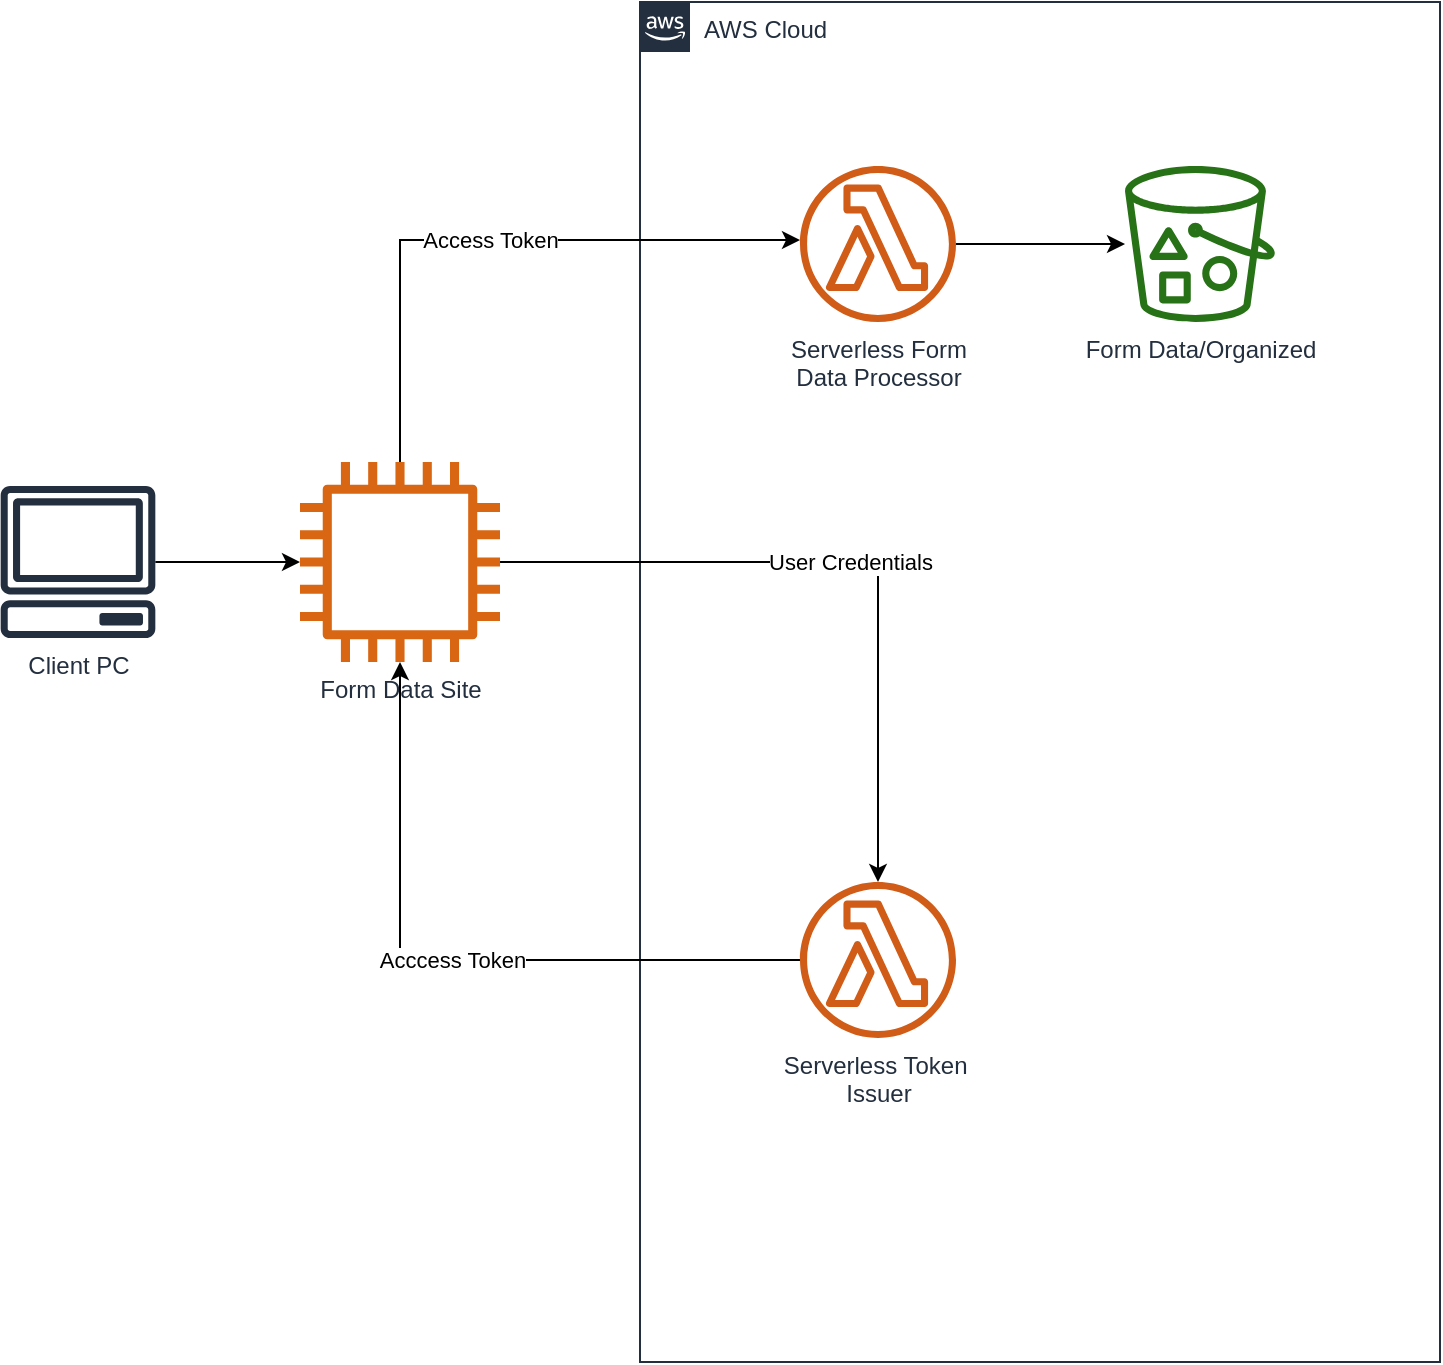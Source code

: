 <mxfile version="13.5.9" type="github">
  <diagram id="Ht1M8jgEwFfnCIfOTk4-" name="Page-1">
    <mxGraphModel dx="1358" dy="794" grid="1" gridSize="10" guides="1" tooltips="1" connect="1" arrows="1" fold="1" page="1" pageScale="1" pageWidth="1169" pageHeight="827" math="0" shadow="0">
      <root>
        <mxCell id="0" />
        <mxCell id="1" parent="0" />
        <mxCell id="UEzPUAAOIrF-is8g5C7q-75" value="AWS Cloud" style="points=[[0,0],[0.25,0],[0.5,0],[0.75,0],[1,0],[1,0.25],[1,0.5],[1,0.75],[1,1],[0.75,1],[0.5,1],[0.25,1],[0,1],[0,0.75],[0,0.5],[0,0.25]];outlineConnect=0;gradientColor=none;html=1;whiteSpace=wrap;fontSize=12;fontStyle=0;shape=mxgraph.aws4.group;grIcon=mxgraph.aws4.group_aws_cloud_alt;strokeColor=#232F3E;fillColor=none;verticalAlign=top;align=left;spacingLeft=30;fontColor=#232F3E;dashed=0;labelBackgroundColor=#ffffff;" parent="1" vertex="1">
          <mxGeometry x="560" y="80" width="400" height="680" as="geometry" />
        </mxCell>
        <mxCell id="UEzPUAAOIrF-is8g5C7q-78" value="Form Data/Organized" style="outlineConnect=0;fontColor=#232F3E;gradientColor=none;fillColor=#277116;strokeColor=none;dashed=0;verticalLabelPosition=bottom;verticalAlign=top;align=center;html=1;fontSize=12;fontStyle=0;aspect=fixed;pointerEvents=1;shape=mxgraph.aws4.bucket_with_objects;labelBackgroundColor=#ffffff;" parent="1" vertex="1">
          <mxGeometry x="802.5" y="162" width="75" height="78" as="geometry" />
        </mxCell>
        <mxCell id="hs5ez1rP9gIjdYSZ9DTE-6" style="edgeStyle=orthogonalEdgeStyle;rounded=0;orthogonalLoop=1;jettySize=auto;html=1;" edge="1" parent="1" source="hs5ez1rP9gIjdYSZ9DTE-4" target="hs5ez1rP9gIjdYSZ9DTE-5">
          <mxGeometry relative="1" as="geometry" />
        </mxCell>
        <mxCell id="hs5ez1rP9gIjdYSZ9DTE-4" value="Client PC" style="outlineConnect=0;fontColor=#232F3E;gradientColor=none;fillColor=#232F3E;strokeColor=none;dashed=0;verticalLabelPosition=bottom;verticalAlign=top;align=center;html=1;fontSize=12;fontStyle=0;aspect=fixed;pointerEvents=1;shape=mxgraph.aws4.client;" vertex="1" parent="1">
          <mxGeometry x="240" y="322" width="78" height="76" as="geometry" />
        </mxCell>
        <mxCell id="hs5ez1rP9gIjdYSZ9DTE-9" value="Access Token" style="edgeStyle=orthogonalEdgeStyle;rounded=0;orthogonalLoop=1;jettySize=auto;html=1;" edge="1" parent="1" source="hs5ez1rP9gIjdYSZ9DTE-5" target="hs5ez1rP9gIjdYSZ9DTE-7">
          <mxGeometry relative="1" as="geometry">
            <Array as="points">
              <mxPoint x="440" y="199" />
            </Array>
          </mxGeometry>
        </mxCell>
        <mxCell id="hs5ez1rP9gIjdYSZ9DTE-11" value="User Credentials" style="edgeStyle=orthogonalEdgeStyle;rounded=0;orthogonalLoop=1;jettySize=auto;html=1;" edge="1" parent="1" source="hs5ez1rP9gIjdYSZ9DTE-5" target="hs5ez1rP9gIjdYSZ9DTE-8">
          <mxGeometry relative="1" as="geometry">
            <Array as="points">
              <mxPoint x="679" y="360" />
            </Array>
          </mxGeometry>
        </mxCell>
        <mxCell id="hs5ez1rP9gIjdYSZ9DTE-5" value="&lt;span style=&quot;font-weight: normal&quot;&gt;Form Data Site&lt;/span&gt;" style="outlineConnect=0;fontColor=#232F3E;gradientColor=none;fillColor=#D86613;strokeColor=none;dashed=0;verticalLabelPosition=bottom;verticalAlign=top;align=center;html=1;fontSize=12;fontStyle=1;aspect=fixed;pointerEvents=1;shape=mxgraph.aws4.instance2;" vertex="1" parent="1">
          <mxGeometry x="390" y="310" width="100" height="100" as="geometry" />
        </mxCell>
        <mxCell id="hs5ez1rP9gIjdYSZ9DTE-10" style="edgeStyle=orthogonalEdgeStyle;rounded=0;orthogonalLoop=1;jettySize=auto;html=1;" edge="1" parent="1" source="hs5ez1rP9gIjdYSZ9DTE-7" target="UEzPUAAOIrF-is8g5C7q-78">
          <mxGeometry relative="1" as="geometry" />
        </mxCell>
        <mxCell id="hs5ez1rP9gIjdYSZ9DTE-7" value="Serverless Form&lt;br&gt;Data Processor" style="outlineConnect=0;fontColor=#232F3E;gradientColor=none;fillColor=#D05C17;strokeColor=none;dashed=0;verticalLabelPosition=bottom;verticalAlign=top;align=center;html=1;fontSize=12;fontStyle=0;aspect=fixed;pointerEvents=1;shape=mxgraph.aws4.lambda_function;" vertex="1" parent="1">
          <mxGeometry x="640" y="162" width="78" height="78" as="geometry" />
        </mxCell>
        <mxCell id="hs5ez1rP9gIjdYSZ9DTE-12" value="Acccess Token" style="edgeStyle=orthogonalEdgeStyle;rounded=0;orthogonalLoop=1;jettySize=auto;html=1;" edge="1" parent="1" source="hs5ez1rP9gIjdYSZ9DTE-8" target="hs5ez1rP9gIjdYSZ9DTE-5">
          <mxGeometry relative="1" as="geometry" />
        </mxCell>
        <mxCell id="hs5ez1rP9gIjdYSZ9DTE-8" value="Serverless Token&amp;nbsp;&lt;br&gt;Issuer" style="outlineConnect=0;fontColor=#232F3E;gradientColor=none;fillColor=#D05C17;strokeColor=none;dashed=0;verticalLabelPosition=bottom;verticalAlign=top;align=center;html=1;fontSize=12;fontStyle=0;aspect=fixed;pointerEvents=1;shape=mxgraph.aws4.lambda_function;" vertex="1" parent="1">
          <mxGeometry x="640" y="520" width="78" height="78" as="geometry" />
        </mxCell>
      </root>
    </mxGraphModel>
  </diagram>
</mxfile>
